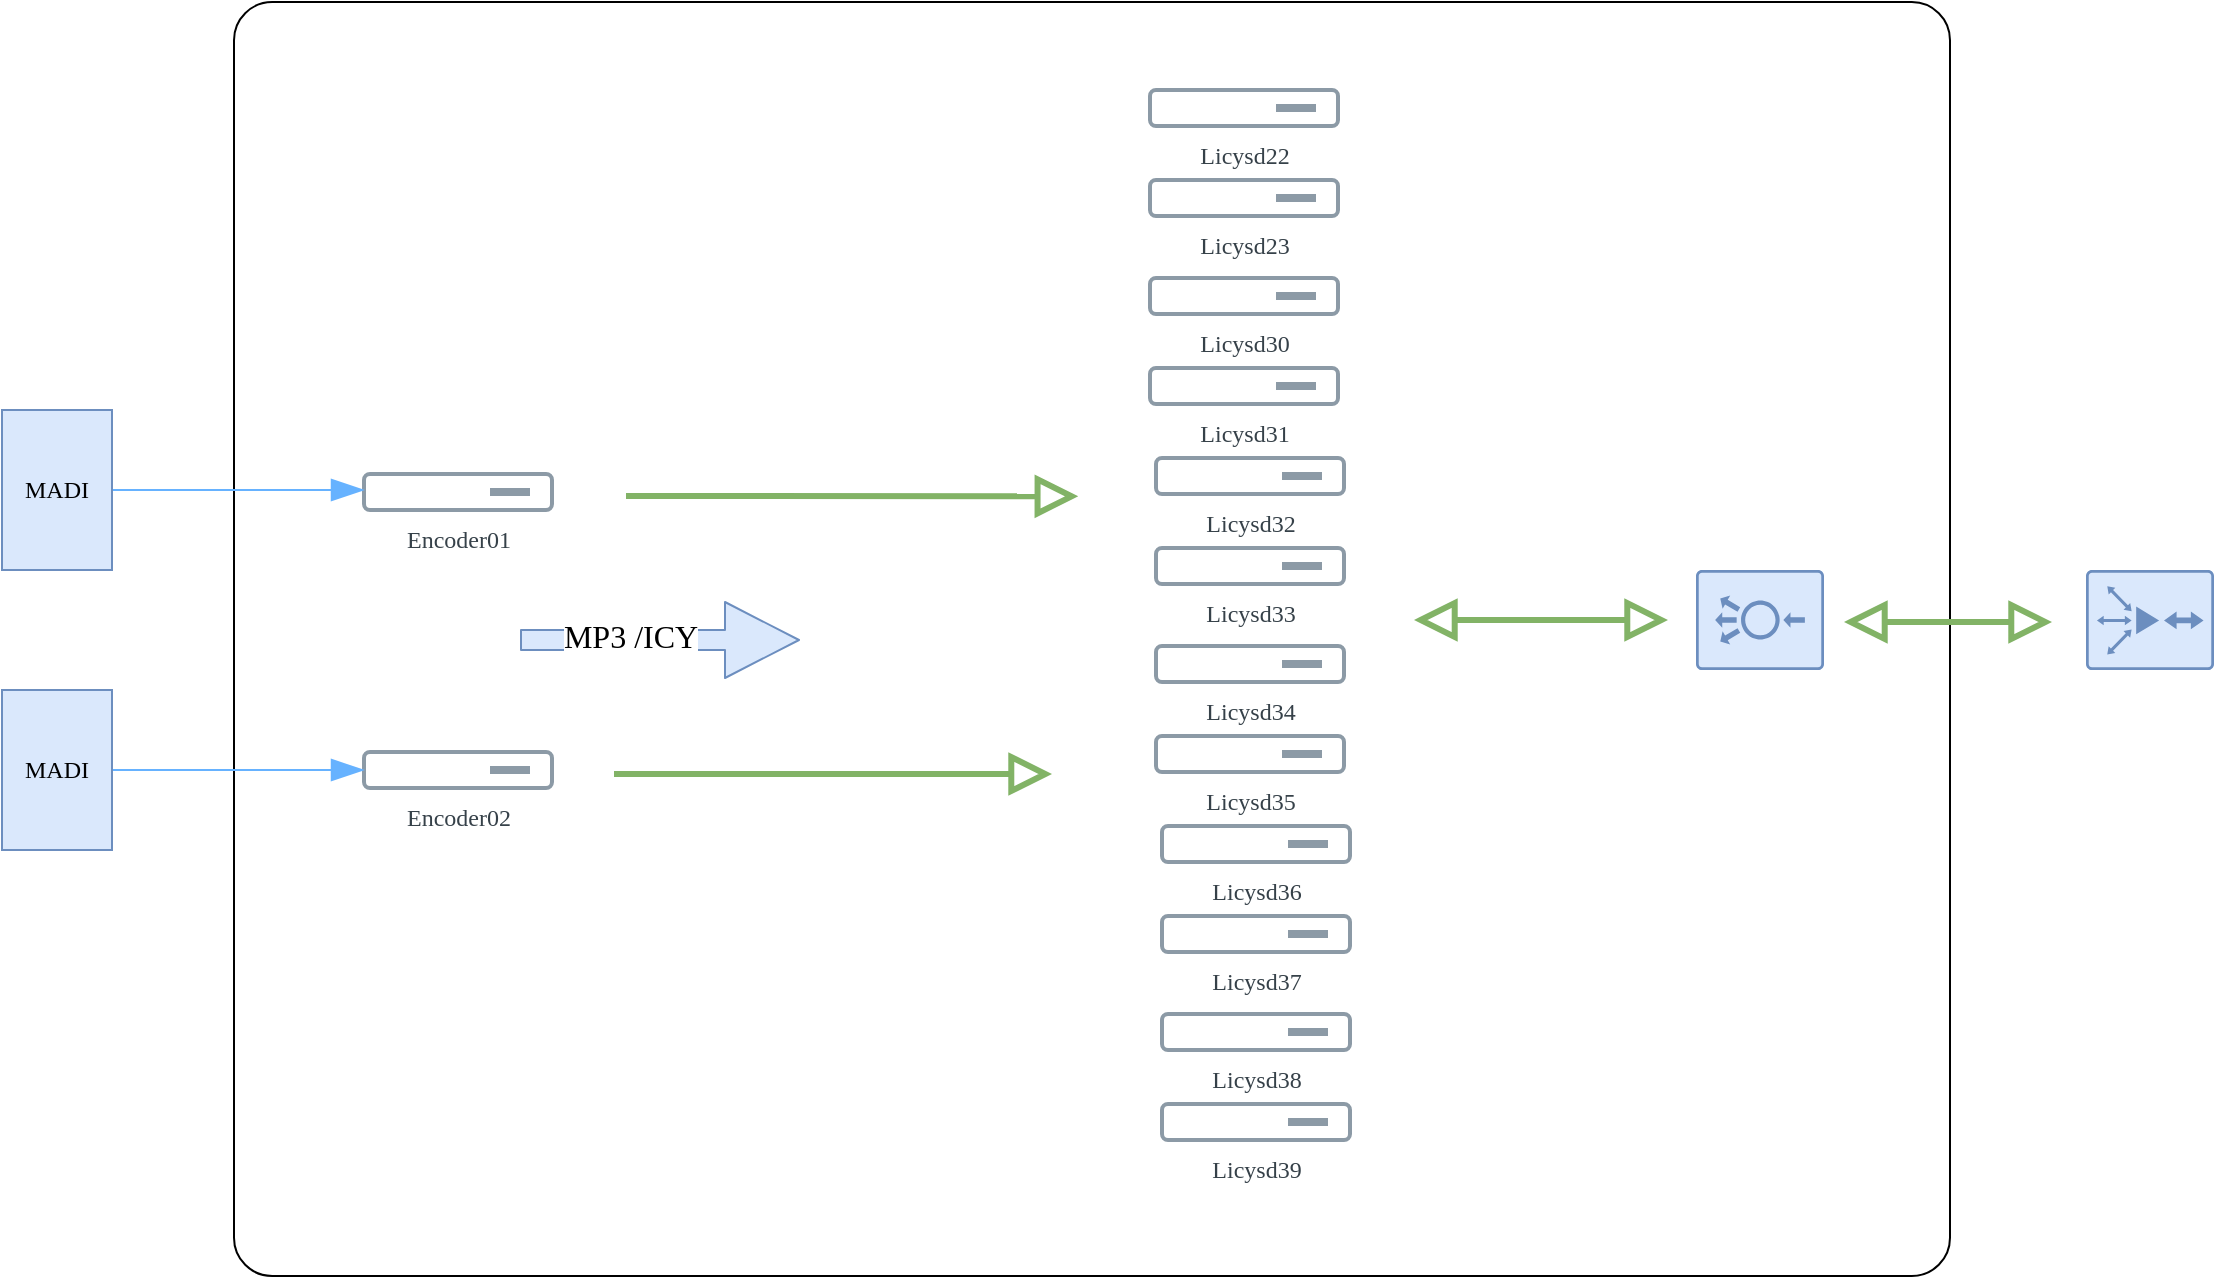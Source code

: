 <mxfile version="25.0.3" pages="2">
  <diagram name="Page-1" id="91Ch4HtAB-noTLvR4pms">
    <mxGraphModel dx="2362" dy="1494" grid="0" gridSize="10" guides="1" tooltips="1" connect="1" arrows="1" fold="1" page="0" pageScale="1" pageWidth="1169" pageHeight="827" math="0" shadow="0">
      <root>
        <mxCell id="0" />
        <mxCell id="1" parent="0" />
        <mxCell id="73N0LT-Jw0ejLf9RvANC-20" value="" style="rounded=1;whiteSpace=wrap;html=1;fontFamily=Architects Daughter;fontSource=https%3A%2F%2Ffonts.googleapis.com%2Fcss%3Ffamily%3DArchitects%2BDaughter;arcSize=3;" parent="1" vertex="1">
          <mxGeometry x="-424" y="-136" width="858" height="637" as="geometry" />
        </mxCell>
        <mxCell id="73N0LT-Jw0ejLf9RvANC-33" value="Komponenter" style="" parent="0" />
        <mxCell id="73N0LT-Jw0ejLf9RvANC-41" value="&lt;font face=&quot;Verdana&quot;&gt;Encoder01&lt;/font&gt;" style="image;aspect=fixed;perimeter=ellipsePerimeter;html=1;align=center;fontSize=12;verticalAlign=top;fontColor=#364149;shadow=0;dashed=0;image=img/lib/cumulus/server_bare_metal.svg;fontFamily=Architects Daughter;fontSource=https://fonts.googleapis.com/css?family=Architects+Daughter;" parent="73N0LT-Jw0ejLf9RvANC-33" vertex="1">
          <mxGeometry x="-360" y="99" width="96" height="20" as="geometry" />
        </mxCell>
        <mxCell id="73N0LT-Jw0ejLf9RvANC-42" value="&lt;font face=&quot;Verdana&quot;&gt;Encoder02&lt;/font&gt;" style="image;aspect=fixed;perimeter=ellipsePerimeter;html=1;align=center;fontSize=12;verticalAlign=top;fontColor=#364149;shadow=0;dashed=0;image=img/lib/cumulus/server_bare_metal.svg;fontFamily=Architects Daughter;fontSource=https://fonts.googleapis.com/css?family=Architects+Daughter;" parent="73N0LT-Jw0ejLf9RvANC-33" vertex="1">
          <mxGeometry x="-360" y="238" width="96" height="20" as="geometry" />
        </mxCell>
        <mxCell id="73N0LT-Jw0ejLf9RvANC-43" value="&lt;font face=&quot;Verdana&quot;&gt;Licysd22&lt;/font&gt;" style="image;aspect=fixed;perimeter=ellipsePerimeter;html=1;align=center;fontSize=12;verticalAlign=top;fontColor=#364149;shadow=0;dashed=0;image=img/lib/cumulus/server_bare_metal.svg;fontFamily=Architects Daughter;fontSource=https://fonts.googleapis.com/css?family=Architects+Daughter;" parent="73N0LT-Jw0ejLf9RvANC-33" vertex="1">
          <mxGeometry x="33" y="-93" width="96" height="20" as="geometry" />
        </mxCell>
        <mxCell id="73N0LT-Jw0ejLf9RvANC-44" value="&lt;font face=&quot;Verdana&quot;&gt;Licysd23&lt;/font&gt;" style="image;aspect=fixed;perimeter=ellipsePerimeter;html=1;align=center;fontSize=12;verticalAlign=top;fontColor=#364149;shadow=0;dashed=0;image=img/lib/cumulus/server_bare_metal.svg;fontFamily=Architects Daughter;fontSource=https://fonts.googleapis.com/css?family=Architects+Daughter;" parent="73N0LT-Jw0ejLf9RvANC-33" vertex="1">
          <mxGeometry x="33" y="-48" width="96" height="20" as="geometry" />
        </mxCell>
        <mxCell id="73N0LT-Jw0ejLf9RvANC-45" value="&lt;font face=&quot;Verdana&quot;&gt;Licysd30&lt;/font&gt;" style="image;aspect=fixed;perimeter=ellipsePerimeter;html=1;align=center;fontSize=12;verticalAlign=top;fontColor=#364149;shadow=0;dashed=0;image=img/lib/cumulus/server_bare_metal.svg;fontFamily=Architects Daughter;fontSource=https://fonts.googleapis.com/css?family=Architects+Daughter;" parent="73N0LT-Jw0ejLf9RvANC-33" vertex="1">
          <mxGeometry x="33" y="1" width="96" height="20" as="geometry" />
        </mxCell>
        <mxCell id="73N0LT-Jw0ejLf9RvANC-46" value="&lt;font face=&quot;Verdana&quot;&gt;Licysd31&lt;/font&gt;" style="image;aspect=fixed;perimeter=ellipsePerimeter;html=1;align=center;fontSize=12;verticalAlign=top;fontColor=#364149;shadow=0;dashed=0;image=img/lib/cumulus/server_bare_metal.svg;fontFamily=Architects Daughter;fontSource=https://fonts.googleapis.com/css?family=Architects+Daughter;" parent="73N0LT-Jw0ejLf9RvANC-33" vertex="1">
          <mxGeometry x="33" y="46" width="96" height="20" as="geometry" />
        </mxCell>
        <mxCell id="73N0LT-Jw0ejLf9RvANC-47" value="&lt;font face=&quot;Verdana&quot;&gt;Licysd32&lt;/font&gt;" style="image;aspect=fixed;perimeter=ellipsePerimeter;html=1;align=center;fontSize=12;verticalAlign=top;fontColor=#364149;shadow=0;dashed=0;image=img/lib/cumulus/server_bare_metal.svg;fontFamily=Architects Daughter;fontSource=https://fonts.googleapis.com/css?family=Architects+Daughter;" parent="73N0LT-Jw0ejLf9RvANC-33" vertex="1">
          <mxGeometry x="36" y="91" width="96" height="20" as="geometry" />
        </mxCell>
        <mxCell id="73N0LT-Jw0ejLf9RvANC-48" value="&lt;font face=&quot;Verdana&quot;&gt;Licysd33&lt;/font&gt;" style="image;aspect=fixed;perimeter=ellipsePerimeter;html=1;align=center;fontSize=12;verticalAlign=top;fontColor=#364149;shadow=0;dashed=0;image=img/lib/cumulus/server_bare_metal.svg;fontFamily=Architects Daughter;fontSource=https://fonts.googleapis.com/css?family=Architects+Daughter;" parent="73N0LT-Jw0ejLf9RvANC-33" vertex="1">
          <mxGeometry x="36" y="136" width="96" height="20" as="geometry" />
        </mxCell>
        <mxCell id="73N0LT-Jw0ejLf9RvANC-49" value="&lt;font face=&quot;Verdana&quot;&gt;Licysd34&lt;/font&gt;" style="image;aspect=fixed;perimeter=ellipsePerimeter;html=1;align=center;fontSize=12;verticalAlign=top;fontColor=#364149;shadow=0;dashed=0;image=img/lib/cumulus/server_bare_metal.svg;fontFamily=Architects Daughter;fontSource=https://fonts.googleapis.com/css?family=Architects+Daughter;" parent="73N0LT-Jw0ejLf9RvANC-33" vertex="1">
          <mxGeometry x="36" y="185" width="96" height="20" as="geometry" />
        </mxCell>
        <mxCell id="73N0LT-Jw0ejLf9RvANC-50" value="&lt;font face=&quot;Verdana&quot;&gt;Licysd35&lt;/font&gt;" style="image;aspect=fixed;perimeter=ellipsePerimeter;html=1;align=center;fontSize=12;verticalAlign=top;fontColor=#364149;shadow=0;dashed=0;image=img/lib/cumulus/server_bare_metal.svg;fontFamily=Architects Daughter;fontSource=https://fonts.googleapis.com/css?family=Architects+Daughter;" parent="73N0LT-Jw0ejLf9RvANC-33" vertex="1">
          <mxGeometry x="36" y="230" width="96" height="20" as="geometry" />
        </mxCell>
        <mxCell id="73N0LT-Jw0ejLf9RvANC-51" value="&lt;font face=&quot;Verdana&quot;&gt;Licysd36&lt;/font&gt;" style="image;aspect=fixed;perimeter=ellipsePerimeter;html=1;align=center;fontSize=12;verticalAlign=top;fontColor=#364149;shadow=0;dashed=0;image=img/lib/cumulus/server_bare_metal.svg;fontFamily=Architects Daughter;fontSource=https://fonts.googleapis.com/css?family=Architects+Daughter;" parent="73N0LT-Jw0ejLf9RvANC-33" vertex="1">
          <mxGeometry x="39" y="275" width="96" height="20" as="geometry" />
        </mxCell>
        <mxCell id="73N0LT-Jw0ejLf9RvANC-52" value="&lt;font face=&quot;Verdana&quot;&gt;Licysd37&lt;/font&gt;" style="image;aspect=fixed;perimeter=ellipsePerimeter;html=1;align=center;fontSize=12;verticalAlign=top;fontColor=#364149;shadow=0;dashed=0;image=img/lib/cumulus/server_bare_metal.svg;fontFamily=Architects Daughter;fontSource=https://fonts.googleapis.com/css?family=Architects+Daughter;" parent="73N0LT-Jw0ejLf9RvANC-33" vertex="1">
          <mxGeometry x="39" y="320" width="96" height="20" as="geometry" />
        </mxCell>
        <mxCell id="73N0LT-Jw0ejLf9RvANC-53" value="&lt;font face=&quot;Verdana&quot;&gt;Licysd38&lt;/font&gt;" style="image;aspect=fixed;perimeter=ellipsePerimeter;html=1;align=center;fontSize=12;verticalAlign=top;fontColor=#364149;shadow=0;dashed=0;image=img/lib/cumulus/server_bare_metal.svg;fontFamily=Architects Daughter;fontSource=https://fonts.googleapis.com/css?family=Architects+Daughter;" parent="73N0LT-Jw0ejLf9RvANC-33" vertex="1">
          <mxGeometry x="39" y="369" width="96" height="20" as="geometry" />
        </mxCell>
        <mxCell id="73N0LT-Jw0ejLf9RvANC-54" value="&lt;font face=&quot;Verdana&quot;&gt;Licysd39&lt;/font&gt;" style="image;aspect=fixed;perimeter=ellipsePerimeter;html=1;align=center;fontSize=12;verticalAlign=top;fontColor=#364149;shadow=0;dashed=0;image=img/lib/cumulus/server_bare_metal.svg;fontFamily=Architects Daughter;fontSource=https://fonts.googleapis.com/css?family=Architects+Daughter;" parent="73N0LT-Jw0ejLf9RvANC-33" vertex="1">
          <mxGeometry x="39" y="414" width="96" height="20" as="geometry" />
        </mxCell>
        <mxCell id="73N0LT-Jw0ejLf9RvANC-55" value="" style="edgeStyle=none;orthogonalLoop=1;jettySize=auto;html=1;rounded=0;fontFamily=Architects Daughter;fontSource=https://fonts.googleapis.com/css?family=Architects+Daughter;fontSize=16;startSize=14;endArrow=block;endSize=14;sourcePerimeterSpacing=8;targetPerimeterSpacing=8;curved=1;startArrow=none;startFill=0;endFill=0;strokeWidth=3;fillColor=#d5e8d4;strokeColor=#82b366;entryX=0.492;entryY=0.388;entryDx=0;entryDy=0;entryPerimeter=0;" parent="73N0LT-Jw0ejLf9RvANC-33" target="73N0LT-Jw0ejLf9RvANC-20" edge="1">
          <mxGeometry width="140" relative="1" as="geometry">
            <mxPoint x="-228" y="111" as="sourcePoint" />
            <mxPoint x="-113" y="111" as="targetPoint" />
            <Array as="points" />
          </mxGeometry>
        </mxCell>
        <mxCell id="73N0LT-Jw0ejLf9RvANC-56" value="" style="edgeStyle=none;orthogonalLoop=1;jettySize=auto;html=1;rounded=0;fontFamily=Architects Daughter;fontSource=https://fonts.googleapis.com/css?family=Architects+Daughter;fontSize=16;startSize=14;endArrow=block;endSize=14;sourcePerimeterSpacing=8;targetPerimeterSpacing=8;curved=1;startArrow=none;startFill=0;endFill=0;strokeWidth=3;fillColor=#d5e8d4;strokeColor=#82b366;entryX=0.492;entryY=0.388;entryDx=0;entryDy=0;entryPerimeter=0;" parent="73N0LT-Jw0ejLf9RvANC-33" edge="1">
          <mxGeometry width="140" relative="1" as="geometry">
            <mxPoint x="-234" y="250" as="sourcePoint" />
            <mxPoint x="-15" y="250" as="targetPoint" />
            <Array as="points" />
          </mxGeometry>
        </mxCell>
        <mxCell id="73N0LT-Jw0ejLf9RvANC-57" value="" style="sketch=0;points=[[0.015,0.015,0],[0.985,0.015,0],[0.985,0.985,0],[0.015,0.985,0],[0.25,0,0],[0.5,0,0],[0.75,0,0],[1,0.25,0],[1,0.5,0],[1,0.75,0],[0.75,1,0],[0.5,1,0],[0.25,1,0],[0,0.75,0],[0,0.5,0],[0,0.25,0]];verticalLabelPosition=bottom;html=1;verticalAlign=top;aspect=fixed;align=center;pointerEvents=1;shape=mxgraph.cisco19.rect;prIcon=load_balancer;fillColor=#dae8fc;strokeColor=#6c8ebf;fontFamily=Architects Daughter;fontSource=https://fonts.googleapis.com/css?family=Architects+Daughter;rotation=-180;" parent="73N0LT-Jw0ejLf9RvANC-33" vertex="1">
          <mxGeometry x="307" y="148" width="64" height="50" as="geometry" />
        </mxCell>
        <mxCell id="73N0LT-Jw0ejLf9RvANC-58" value="" style="sketch=0;points=[[0.015,0.015,0],[0.985,0.015,0],[0.985,0.985,0],[0.015,0.985,0],[0.25,0,0],[0.5,0,0],[0.75,0,0],[1,0.25,0],[1,0.5,0],[1,0.75,0],[0.75,1,0],[0.5,1,0],[0.25,1,0],[0,0.75,0],[0,0.5,0],[0,0.25,0]];verticalLabelPosition=bottom;html=1;verticalAlign=top;aspect=fixed;align=center;pointerEvents=1;shape=mxgraph.cisco19.rect;prIcon=router_with_firewall2;fillColor=#dae8fc;strokeColor=#6c8ebf;fontFamily=Architects Daughter;fontSource=https://fonts.googleapis.com/css?family=Architects+Daughter;" parent="73N0LT-Jw0ejLf9RvANC-33" vertex="1">
          <mxGeometry x="502" y="148" width="64" height="50" as="geometry" />
        </mxCell>
        <mxCell id="73N0LT-Jw0ejLf9RvANC-59" value="" style="edgeStyle=none;orthogonalLoop=1;jettySize=auto;html=1;rounded=0;fontFamily=Architects Daughter;fontSource=https://fonts.googleapis.com/css?family=Architects+Daughter;fontSize=16;startSize=14;endArrow=block;endSize=14;sourcePerimeterSpacing=8;targetPerimeterSpacing=8;curved=1;startArrow=block;startFill=0;endFill=0;strokeWidth=3;fillColor=#d5e8d4;strokeColor=#82b366;" parent="73N0LT-Jw0ejLf9RvANC-33" edge="1">
          <mxGeometry width="140" relative="1" as="geometry">
            <mxPoint x="381" y="174" as="sourcePoint" />
            <mxPoint x="485" y="174" as="targetPoint" />
            <Array as="points" />
          </mxGeometry>
        </mxCell>
        <mxCell id="73N0LT-Jw0ejLf9RvANC-60" value="" style="edgeStyle=none;orthogonalLoop=1;jettySize=auto;html=1;rounded=0;fontFamily=Architects Daughter;fontSource=https://fonts.googleapis.com/css?family=Architects+Daughter;fontSize=16;startSize=14;endArrow=block;endSize=14;sourcePerimeterSpacing=8;targetPerimeterSpacing=8;curved=1;startArrow=block;startFill=0;endFill=0;strokeWidth=3;fillColor=#d5e8d4;strokeColor=#82b366;entryX=0.85;entryY=0.482;entryDx=0;entryDy=0;entryPerimeter=0;" parent="73N0LT-Jw0ejLf9RvANC-33" edge="1">
          <mxGeometry width="140" relative="1" as="geometry">
            <mxPoint x="166" y="173" as="sourcePoint" />
            <mxPoint x="293" y="173" as="targetPoint" />
            <Array as="points" />
          </mxGeometry>
        </mxCell>
        <mxCell id="73N0LT-Jw0ejLf9RvANC-34" value="MADI" parent="0" />
        <mxCell id="73N0LT-Jw0ejLf9RvANC-35" style="edgeStyle=none;curved=1;rounded=0;orthogonalLoop=1;jettySize=auto;html=1;exitX=1;exitY=0.5;exitDx=0;exitDy=0;entryX=0;entryY=0.5;entryDx=0;entryDy=0;fontFamily=Architects Daughter;fontSource=https://fonts.googleapis.com/css?family=Architects+Daughter;fontSize=16;startSize=14;endArrow=blockThin;endSize=14;sourcePerimeterSpacing=8;targetPerimeterSpacing=8;endFill=1;strokeColor=#66B2FF;" parent="73N0LT-Jw0ejLf9RvANC-34" source="73N0LT-Jw0ejLf9RvANC-36" edge="1">
          <mxGeometry relative="1" as="geometry">
            <mxPoint x="-359" y="108" as="targetPoint" />
          </mxGeometry>
        </mxCell>
        <mxCell id="73N0LT-Jw0ejLf9RvANC-36" value="&lt;font face=&quot;Verdana&quot;&gt;MADI&lt;/font&gt;" style="rounded=0;whiteSpace=wrap;html=1;fontFamily=Architects Daughter;fontSource=https://fonts.googleapis.com/css?family=Architects+Daughter;fillColor=#dae8fc;strokeColor=#6c8ebf;" parent="73N0LT-Jw0ejLf9RvANC-34" vertex="1">
          <mxGeometry x="-540" y="68" width="55" height="80" as="geometry" />
        </mxCell>
        <mxCell id="73N0LT-Jw0ejLf9RvANC-37" style="edgeStyle=none;curved=1;rounded=0;orthogonalLoop=1;jettySize=auto;html=1;exitX=1;exitY=0.5;exitDx=0;exitDy=0;entryX=0;entryY=0.5;entryDx=0;entryDy=0;fontFamily=Architects Daughter;fontSource=https://fonts.googleapis.com/css?family=Architects+Daughter;fontSize=16;startSize=14;endArrow=blockThin;endSize=14;sourcePerimeterSpacing=8;targetPerimeterSpacing=8;endFill=1;strokeColor=#66B2FF;" parent="73N0LT-Jw0ejLf9RvANC-34" source="73N0LT-Jw0ejLf9RvANC-38" edge="1">
          <mxGeometry relative="1" as="geometry">
            <mxPoint x="-359" y="248" as="targetPoint" />
          </mxGeometry>
        </mxCell>
        <mxCell id="73N0LT-Jw0ejLf9RvANC-38" value="&lt;font face=&quot;Verdana&quot;&gt;MADI&lt;/font&gt;" style="rounded=0;whiteSpace=wrap;html=1;fontFamily=Architects Daughter;fontSource=https://fonts.googleapis.com/css?family=Architects+Daughter;fillColor=#dae8fc;strokeColor=#6c8ebf;" parent="73N0LT-Jw0ejLf9RvANC-34" vertex="1">
          <mxGeometry x="-540" y="208" width="55" height="80" as="geometry" />
        </mxCell>
        <mxCell id="73N0LT-Jw0ejLf9RvANC-39" value="" style="edgeStyle=none;orthogonalLoop=1;jettySize=auto;html=1;shape=flexArrow;rounded=1;startSize=8;endSize=12;fontFamily=Architects Daughter;fontSource=https://fonts.googleapis.com/css?family=Architects+Daughter;fontSize=16;endArrow=open;sourcePerimeterSpacing=8;targetPerimeterSpacing=8;curved=1;endWidth=27;fillColor=#dae8fc;strokeColor=#6c8ebf;" parent="73N0LT-Jw0ejLf9RvANC-34" edge="1">
          <mxGeometry width="140" relative="1" as="geometry">
            <mxPoint x="-281" y="183" as="sourcePoint" />
            <mxPoint x="-141" y="183" as="targetPoint" />
            <Array as="points" />
          </mxGeometry>
        </mxCell>
        <mxCell id="73N0LT-Jw0ejLf9RvANC-40" value="&lt;font face=&quot;Verdana&quot;&gt;MP3 /ICY&lt;/font&gt;" style="edgeLabel;html=1;align=center;verticalAlign=middle;resizable=0;points=[];fontSize=16;fontFamily=Architects Daughter;fontSource=https://fonts.googleapis.com/css?family=Architects+Daughter;" parent="73N0LT-Jw0ejLf9RvANC-39" vertex="1" connectable="0">
          <mxGeometry x="-0.214" y="1" relative="1" as="geometry">
            <mxPoint as="offset" />
          </mxGeometry>
        </mxCell>
      </root>
    </mxGraphModel>
  </diagram>
  <diagram id="-gyYAwONCcBqDbsPyDsV" name="Page-2">
    <mxGraphModel dx="2689" dy="1414" grid="0" gridSize="10" guides="1" tooltips="1" connect="1" arrows="1" fold="1" page="0" pageScale="1" pageWidth="1169" pageHeight="827" math="0" shadow="0">
      <root>
        <mxCell id="0" />
        <mxCell id="1" style="locked=1;" parent="0" />
        <mxCell id="TMXqiWS31gc2u2eTLULo-2" value="" style="rounded=0;whiteSpace=wrap;html=1;fontFamily=Architects Daughter;fontSource=https%3A%2F%2Ffonts.googleapis.com%2Fcss%3Ffamily%3DArchitects%2BDaughter;fillColor=#f5f5f5;strokeColor=#666666;fontColor=#333333;" vertex="1" parent="1">
          <mxGeometry x="-200" y="-53" width="449" height="587" as="geometry" />
        </mxCell>
        <mxCell id="TMXqiWS31gc2u2eTLULo-3" value="" style="rounded=0;whiteSpace=wrap;html=1;fontFamily=Architects Daughter;fontSource=https%3A%2F%2Ffonts.googleapis.com%2Fcss%3Ffamily%3DArchitects%2BDaughter;fillColor=#f5f5f5;strokeColor=#666666;fontColor=#333333;" vertex="1" parent="1">
          <mxGeometry x="249" y="-53" width="351" height="587" as="geometry" />
        </mxCell>
        <mxCell id="TMXqiWS31gc2u2eTLULo-5" value="" style="rounded=0;whiteSpace=wrap;html=1;fontFamily=Architects Daughter;fontSource=https://fonts.googleapis.com/css?family=Architects+Daughter;fillColor=#f5f5f5;strokeColor=#666666;fontColor=#333333;" vertex="1" parent="1">
          <mxGeometry x="-551" y="-53" width="351" height="587" as="geometry" />
        </mxCell>
        <mxCell id="TMXqiWS31gc2u2eTLULo-7" value="MCR/Broadcast" style="text;strokeColor=none;fillColor=none;html=1;align=center;verticalAlign=middle;whiteSpace=wrap;rounded=0;fontSize=20;fontFamily=Verdana;" vertex="1" parent="1">
          <mxGeometry x="-546" y="-87" width="170" height="30" as="geometry" />
        </mxCell>
        <mxCell id="TMXqiWS31gc2u2eTLULo-8" value="Campus net" style="text;strokeColor=none;fillColor=none;html=1;align=center;verticalAlign=middle;whiteSpace=wrap;rounded=0;fontSize=20;fontFamily=Verdana;" vertex="1" parent="1">
          <mxGeometry x="-200" y="-87" width="170" height="30" as="geometry" />
        </mxCell>
        <mxCell id="TMXqiWS31gc2u2eTLULo-9" value="DMZ/Ekstern" style="text;strokeColor=none;fillColor=none;html=1;align=center;verticalAlign=middle;whiteSpace=wrap;rounded=0;fontSize=20;fontFamily=Verdana;" vertex="1" parent="1">
          <mxGeometry x="249" y="-87" width="170" height="30" as="geometry" />
        </mxCell>
        <mxCell id="TMXqiWS31gc2u2eTLULo-1" value="Komponenter" style="" parent="0" />
        <mxCell id="TMXqiWS31gc2u2eTLULo-10" value="" style="rounded=0;whiteSpace=wrap;html=1;fontFamily=Architects Daughter;fontSource=https%3A%2F%2Ffonts.googleapis.com%2Fcss%3Ffamily%3DArchitects%2BDaughter;" vertex="1" parent="TMXqiWS31gc2u2eTLULo-1">
          <mxGeometry x="341" y="140" width="160" height="219" as="geometry" />
        </mxCell>
        <mxCell id="TMXqiWS31gc2u2eTLULo-13" value="" style="image;sketch=0;aspect=fixed;html=1;points=[];align=center;fontSize=12;image=img/lib/mscae/Media_Encoding.svg;fontFamily=Architects Daughter;fontSource=https%3A%2F%2Ffonts.googleapis.com%2Fcss%3Ffamily%3DArchitects%2BDaughter;" vertex="1" parent="TMXqiWS31gc2u2eTLULo-1">
          <mxGeometry x="403" y="150" width="43" height="50" as="geometry" />
        </mxCell>
        <mxCell id="TMXqiWS31gc2u2eTLULo-14" value="" style="sketch=0;pointerEvents=1;shadow=0;dashed=0;html=1;strokeColor=none;labelPosition=center;verticalLabelPosition=bottom;verticalAlign=top;align=center;fillColor=#000000;shape=mxgraph.mscae.system_center.cloud_distribution_point;fontFamily=Architects Daughter;fontSource=https%3A%2F%2Ffonts.googleapis.com%2Fcss%3Ffamily%3DArchitects%2BDaughter;" vertex="1" parent="TMXqiWS31gc2u2eTLULo-1">
          <mxGeometry x="381" y="261" width="80" height="68" as="geometry" />
        </mxCell>
        <mxCell id="TMXqiWS31gc2u2eTLULo-15" value="" style="shape=image;html=1;verticalAlign=top;verticalLabelPosition=bottom;labelBackgroundColor=#ffffff;imageAspect=0;aspect=fixed;image=https://cdn0.iconfinder.com/data/icons/phosphor-fill-vol-4/256/speaker-simple-high-fill-128.png;fontFamily=Architects Daughter;fontSource=https%3A%2F%2Ffonts.googleapis.com%2Fcss%3Ffamily%3DArchitects%2BDaughter;imageBackground=none;fillStyle=dots;" vertex="1" parent="TMXqiWS31gc2u2eTLULo-1">
          <mxGeometry x="-430" y="209" width="79" height="79" as="geometry" />
        </mxCell>
        <mxCell id="TMXqiWS31gc2u2eTLULo-16" value="" style="edgeStyle=none;orthogonalLoop=1;jettySize=auto;html=1;rounded=0;fontFamily=Architects Daughter;fontSource=https%3A%2F%2Ffonts.googleapis.com%2Fcss%3Ffamily%3DArchitects%2BDaughter;fontSize=16;startSize=14;endArrow=open;endSize=14;sourcePerimeterSpacing=8;targetPerimeterSpacing=8;curved=1;exitX=1;exitY=0.5;exitDx=0;exitDy=0;entryX=0;entryY=0.5;entryDx=0;entryDy=0;" edge="1" parent="TMXqiWS31gc2u2eTLULo-1" source="TMXqiWS31gc2u2eTLULo-15" target="TMXqiWS31gc2u2eTLULo-10">
          <mxGeometry width="140" relative="1" as="geometry">
            <mxPoint x="133" y="278" as="sourcePoint" />
            <mxPoint x="273" y="278" as="targetPoint" />
            <Array as="points" />
          </mxGeometry>
        </mxCell>
        <mxCell id="TMXqiWS31gc2u2eTLULo-17" value="MADI / IP" style="text;strokeColor=none;fillColor=none;html=1;align=center;verticalAlign=middle;whiteSpace=wrap;rounded=0;fontSize=20;fontFamily=Verdana;" vertex="1" parent="TMXqiWS31gc2u2eTLULo-1">
          <mxGeometry x="-463" y="157" width="170" height="30" as="geometry" />
        </mxCell>
        <mxCell id="TMXqiWS31gc2u2eTLULo-18" value="Encoder" style="text;strokeColor=none;fillColor=none;html=1;align=center;verticalAlign=middle;whiteSpace=wrap;rounded=0;fontSize=20;fontFamily=Verdana;" vertex="1" parent="TMXqiWS31gc2u2eTLULo-1">
          <mxGeometry x="372" y="200" width="106" height="23" as="geometry" />
        </mxCell>
        <mxCell id="TMXqiWS31gc2u2eTLULo-19" value="Server" style="text;strokeColor=none;fillColor=none;html=1;align=center;verticalAlign=middle;whiteSpace=wrap;rounded=0;fontSize=20;fontFamily=Verdana;" vertex="1" parent="TMXqiWS31gc2u2eTLULo-1">
          <mxGeometry x="358" y="322" width="134" height="33" as="geometry" />
        </mxCell>
        <mxCell id="TMXqiWS31gc2u2eTLULo-22" style="edgeStyle=none;curved=1;rounded=0;orthogonalLoop=1;jettySize=auto;html=1;exitX=0.13;exitY=0.77;exitDx=0;exitDy=0;exitPerimeter=0;entryX=1;entryY=0.5;entryDx=0;entryDy=0;fontFamily=Architects Daughter;fontSource=https%3A%2F%2Ffonts.googleapis.com%2Fcss%3Ffamily%3DArchitects%2BDaughter;fontSize=16;startSize=14;endArrow=open;endSize=14;sourcePerimeterSpacing=8;targetPerimeterSpacing=8;" edge="1" parent="TMXqiWS31gc2u2eTLULo-1" source="TMXqiWS31gc2u2eTLULo-20" target="TMXqiWS31gc2u2eTLULo-23">
          <mxGeometry relative="1" as="geometry" />
        </mxCell>
        <mxCell id="TMXqiWS31gc2u2eTLULo-20" value="&lt;font style=&quot;font-size: 16px;&quot; face=&quot;Verdana&quot;&gt;Speechmatics&lt;/font&gt;" style="ellipse;shape=cloud;whiteSpace=wrap;html=1;fontFamily=Architects Daughter;fontSource=https%3A%2F%2Ffonts.googleapis.com%2Fcss%3Ffamily%3DArchitects%2BDaughter;" vertex="1" parent="TMXqiWS31gc2u2eTLULo-1">
          <mxGeometry x="856" y="117" width="296" height="332" as="geometry" />
        </mxCell>
        <mxCell id="TMXqiWS31gc2u2eTLULo-21" value="" style="edgeStyle=none;orthogonalLoop=1;jettySize=auto;html=1;rounded=0;fontFamily=Architects Daughter;fontSource=https%3A%2F%2Ffonts.googleapis.com%2Fcss%3Ffamily%3DArchitects%2BDaughter;fontSize=16;startSize=14;endArrow=open;endSize=14;sourcePerimeterSpacing=8;targetPerimeterSpacing=8;curved=1;exitX=1;exitY=0.5;exitDx=0;exitDy=0;entryX=0.07;entryY=0.4;entryDx=0;entryDy=0;entryPerimeter=0;" edge="1" parent="TMXqiWS31gc2u2eTLULo-1" source="TMXqiWS31gc2u2eTLULo-10" target="TMXqiWS31gc2u2eTLULo-20">
          <mxGeometry width="140" relative="1" as="geometry">
            <mxPoint x="729" y="307" as="sourcePoint" />
            <mxPoint x="869" y="307" as="targetPoint" />
            <Array as="points" />
          </mxGeometry>
        </mxCell>
        <mxCell id="TMXqiWS31gc2u2eTLULo-23" value="&lt;font face=&quot;Verdana&quot;&gt;Tekst system&lt;/font&gt;" style="rounded=0;whiteSpace=wrap;html=1;fontFamily=Architects Daughter;fontSource=https%3A%2F%2Ffonts.googleapis.com%2Fcss%3Ffamily%3DArchitects%2BDaughter;" vertex="1" parent="TMXqiWS31gc2u2eTLULo-1">
          <mxGeometry x="-457" y="351" width="129" height="51" as="geometry" />
        </mxCell>
        <UserObject label="&lt;font face=&quot;Verdana&quot;&gt;https://softvelum.com/nimble/dante/&lt;/font&gt;" link="https://softvelum.com/nimble/dante/" id="TMXqiWS31gc2u2eTLULo-43">
          <mxCell style="text;whiteSpace=wrap;html=1;fontFamily=Architects Daughter;fontSource=https://fonts.googleapis.com/css?family=Architects+Daughter;" vertex="1" parent="TMXqiWS31gc2u2eTLULo-1">
            <mxGeometry x="259" y="554" width="308" height="36" as="geometry" />
          </mxCell>
        </UserObject>
        <UserObject label="&lt;font face=&quot;Verdana&quot;&gt;https://softvelum.com/nimble/live-streaming/&lt;/font&gt;" link="https://softvelum.com/nimble/live-streaming/" id="TMXqiWS31gc2u2eTLULo-44">
          <mxCell style="text;whiteSpace=wrap;html=1;fontFamily=Architects Daughter;fontSource=https%3A%2F%2Ffonts.googleapis.com%2Fcss%3Ffamily%3DArchitects%2BDaughter;" vertex="1" parent="TMXqiWS31gc2u2eTLULo-1">
            <mxGeometry x="259" y="587" width="367" height="36" as="geometry" />
          </mxCell>
        </UserObject>
        <UserObject label="&lt;font face=&quot;Verdana&quot;&gt;https://www.rocketbroadcaster.com/streaming-audio-server/&lt;/font&gt;" link="https://www.rocketbroadcaster.com/streaming-audio-server/" id="TMXqiWS31gc2u2eTLULo-45">
          <mxCell style="text;whiteSpace=wrap;html=1;fontFamily=Architects Daughter;fontSource=https%3A%2F%2Ffonts.googleapis.com%2Fcss%3Ffamily%3DArchitects%2BDaughter;" vertex="1" parent="TMXqiWS31gc2u2eTLULo-1">
            <mxGeometry x="259" y="645" width="433" height="36" as="geometry" />
          </mxCell>
        </UserObject>
        <UserObject label="&lt;font face=&quot;Verdana&quot;&gt;https://www.rocketbroadcaster.com/&lt;/font&gt;" link="https://www.rocketbroadcaster.com/" id="TMXqiWS31gc2u2eTLULo-46">
          <mxCell style="text;whiteSpace=wrap;html=1;fontFamily=Architects Daughter;fontSource=https%3A%2F%2Ffonts.googleapis.com%2Fcss%3Ffamily%3DArchitects%2BDaughter;" vertex="1" parent="TMXqiWS31gc2u2eTLULo-1">
            <mxGeometry x="260" y="616" width="241" height="36" as="geometry" />
          </mxCell>
        </UserObject>
        <UserObject label="https://www.radiomast.io/solutions/stream-monitoring" link="https://www.radiomast.io/solutions/stream-monitoring" id="TMXqiWS31gc2u2eTLULo-47">
          <mxCell style="text;whiteSpace=wrap;html=1;fontFamily=Architects Daughter;fontSource=https%3A%2F%2Ffonts.googleapis.com%2Fcss%3Ffamily%3DArchitects%2BDaughter;" vertex="1" parent="TMXqiWS31gc2u2eTLULo-1">
            <mxGeometry x="-555" y="572" width="321" height="36" as="geometry" />
          </mxCell>
        </UserObject>
        <UserObject label="https://www.xdevel.com/en/casterx-en/" link="https://www.xdevel.com/en/casterx-en/" id="TMXqiWS31gc2u2eTLULo-48">
          <mxCell style="text;whiteSpace=wrap;html=1;fontFamily=Architects Daughter;fontSource=https%3A%2F%2Ffonts.googleapis.com%2Fcss%3Ffamily%3DArchitects%2BDaughter;" vertex="1" parent="TMXqiWS31gc2u2eTLULo-1">
            <mxGeometry x="-561" y="611" width="247" height="36" as="geometry" />
          </mxCell>
        </UserObject>
        <UserObject label="https://success.telosalliance.com/zipstream-family-streaming" link="https://success.telosalliance.com/zipstream-family-streaming" id="TMXqiWS31gc2u2eTLULo-49">
          <mxCell style="text;whiteSpace=wrap;html=1;fontFamily=Architects Daughter;fontSource=https%3A%2F%2Ffonts.googleapis.com%2Fcss%3Ffamily%3DArchitects%2BDaughter;" vertex="1" parent="TMXqiWS31gc2u2eTLULo-1">
            <mxGeometry x="-190" y="568" width="359" height="36" as="geometry" />
          </mxCell>
        </UserObject>
      </root>
    </mxGraphModel>
  </diagram>
</mxfile>
